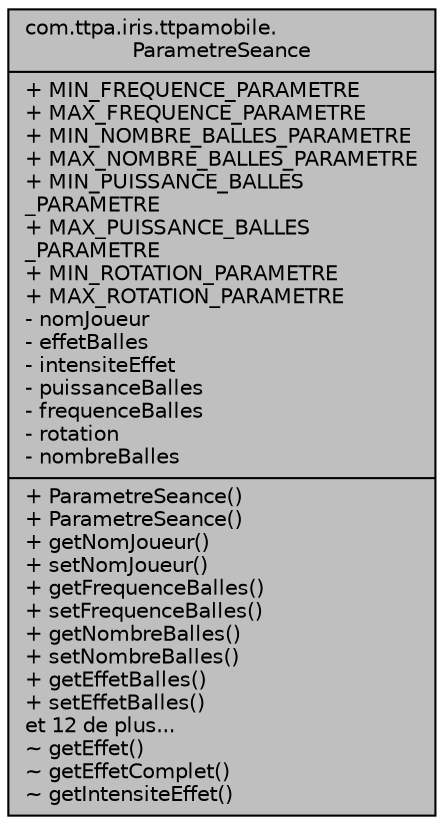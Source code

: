 digraph "com.ttpa.iris.ttpamobile.ParametreSeance"
{
  bgcolor="transparent";
  edge [fontname="Helvetica",fontsize="10",labelfontname="Helvetica",labelfontsize="10"];
  node [fontname="Helvetica",fontsize="10",shape=record];
  Node1 [label="{com.ttpa.iris.ttpamobile.\lParametreSeance\n|+ MIN_FREQUENCE_PARAMETRE\l+ MAX_FREQUENCE_PARAMETRE\l+ MIN_NOMBRE_BALLES_PARAMETRE\l+ MAX_NOMBRE_BALLES_PARAMETRE\l+ MIN_PUISSANCE_BALLES\l_PARAMETRE\l+ MAX_PUISSANCE_BALLES\l_PARAMETRE\l+ MIN_ROTATION_PARAMETRE\l+ MAX_ROTATION_PARAMETRE\l- nomJoueur\l- effetBalles\l- intensiteEffet\l- puissanceBalles\l- frequenceBalles\l- rotation\l- nombreBalles\l|+ ParametreSeance()\l+ ParametreSeance()\l+ getNomJoueur()\l+ setNomJoueur()\l+ getFrequenceBalles()\l+ setFrequenceBalles()\l+ getNombreBalles()\l+ setNombreBalles()\l+ getEffetBalles()\l+ setEffetBalles()\let 12 de plus...\l~ getEffet()\l~ getEffetComplet()\l~ getIntensiteEffet()\l}",height=0.2,width=0.4,color="black", fillcolor="grey75", style="filled", fontcolor="black"];
}
